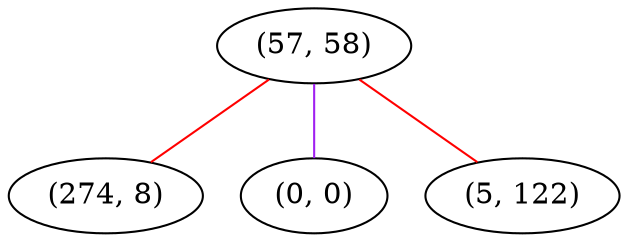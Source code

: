 graph "" {
"(57, 58)";
"(274, 8)";
"(0, 0)";
"(5, 122)";
"(57, 58)" -- "(274, 8)"  [color=red, key=0, weight=1];
"(57, 58)" -- "(0, 0)"  [color=purple, key=0, weight=4];
"(57, 58)" -- "(5, 122)"  [color=red, key=0, weight=1];
}
